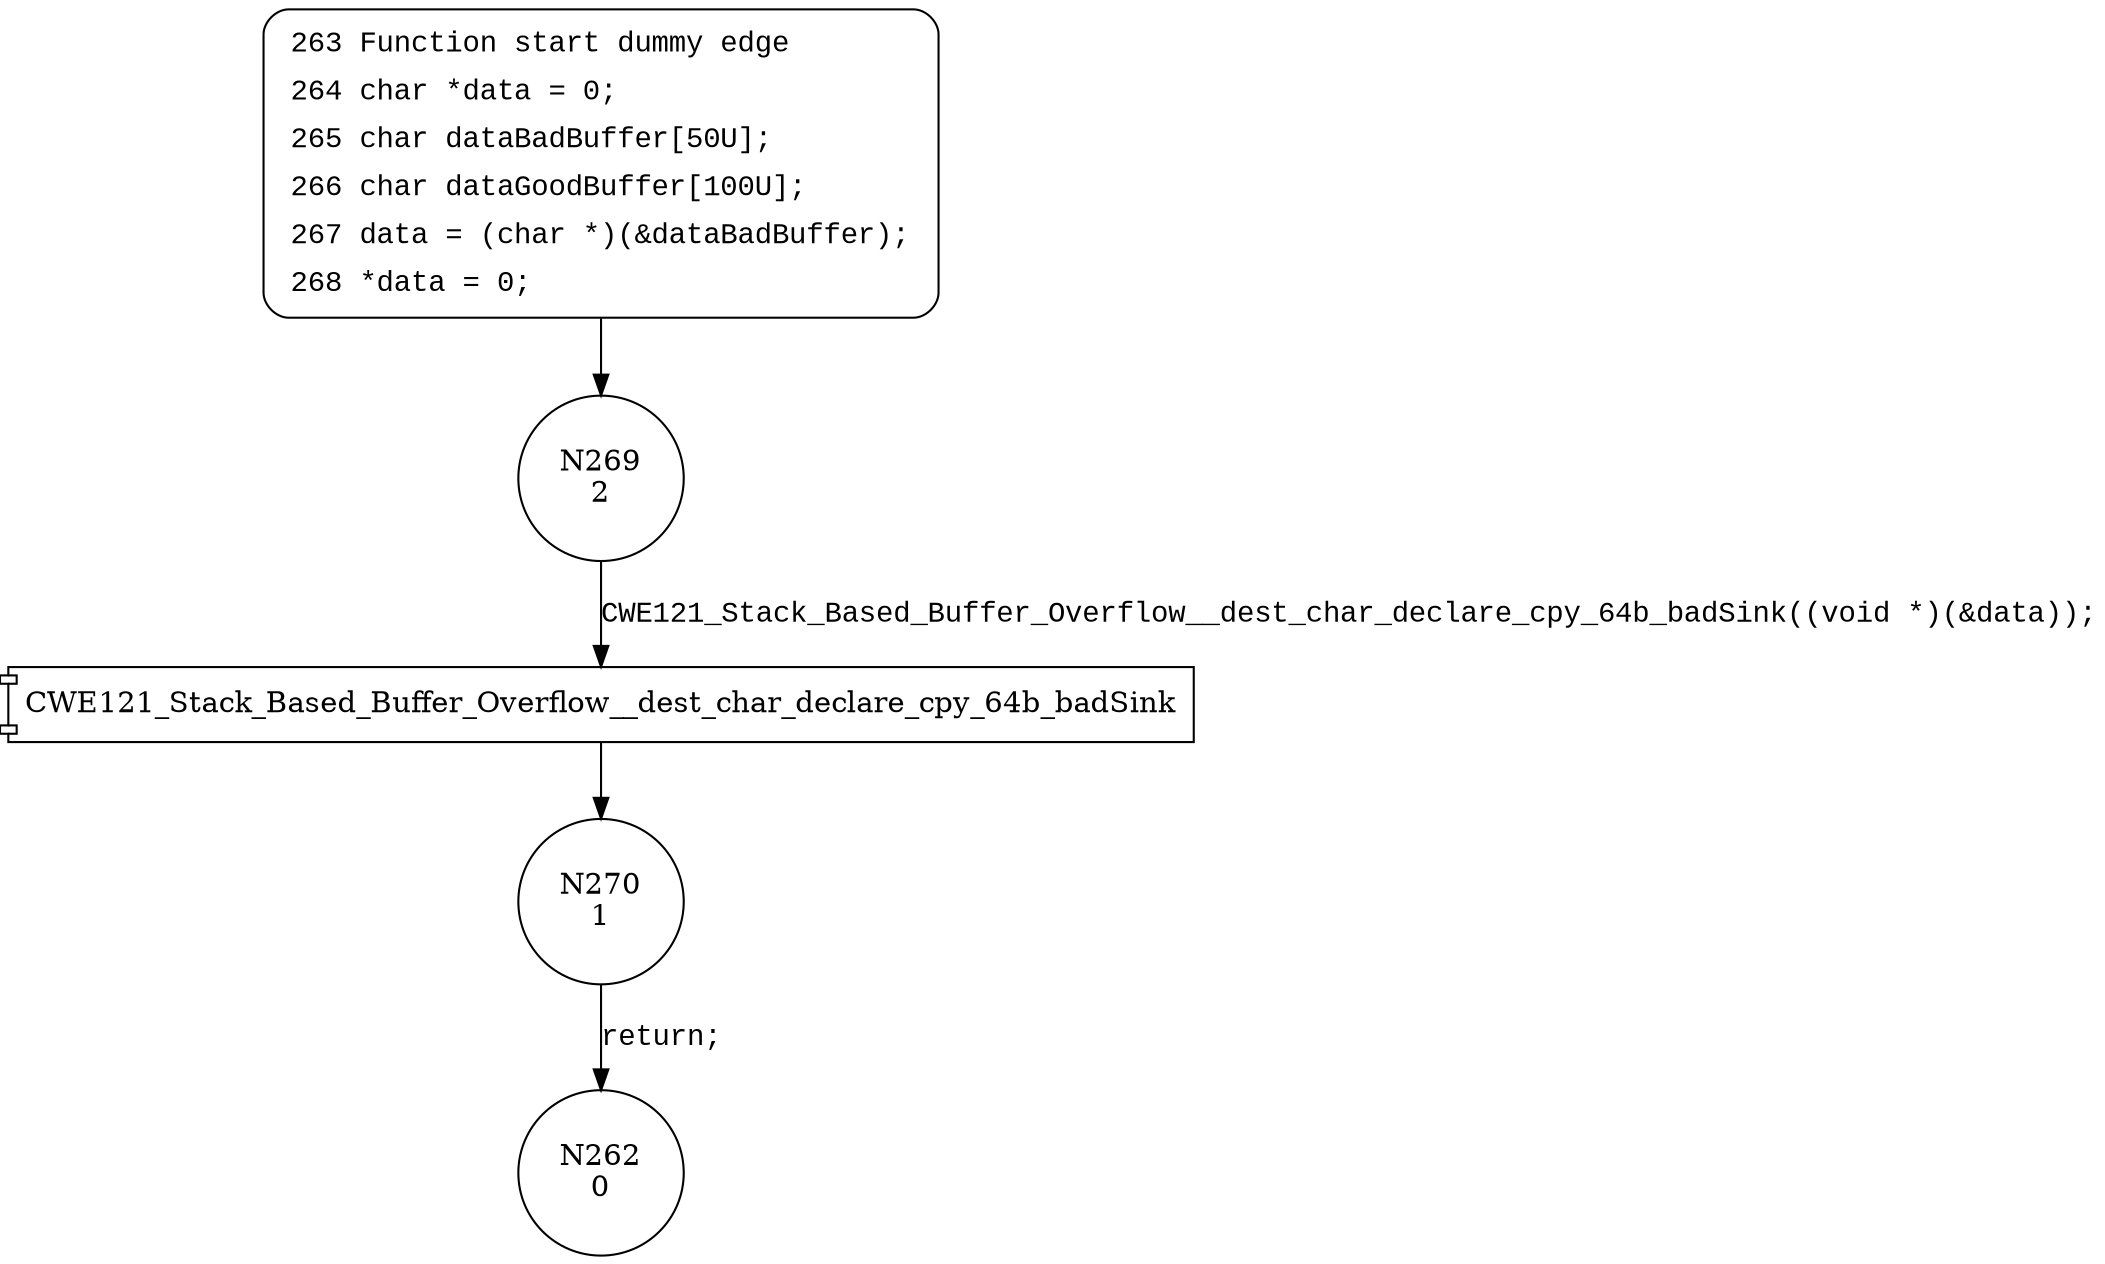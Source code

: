 digraph CWE121_Stack_Based_Buffer_Overflow__dest_char_declare_cpy_64_bad {
269 [shape="circle" label="N269\n2"]
270 [shape="circle" label="N270\n1"]
262 [shape="circle" label="N262\n0"]
263 [style="filled,bold" penwidth="1" fillcolor="white" fontname="Courier New" shape="Mrecord" label=<<table border="0" cellborder="0" cellpadding="3" bgcolor="white"><tr><td align="right">263</td><td align="left">Function start dummy edge</td></tr><tr><td align="right">264</td><td align="left">char *data = 0;</td></tr><tr><td align="right">265</td><td align="left">char dataBadBuffer[50U];</td></tr><tr><td align="right">266</td><td align="left">char dataGoodBuffer[100U];</td></tr><tr><td align="right">267</td><td align="left">data = (char *)(&amp;dataBadBuffer);</td></tr><tr><td align="right">268</td><td align="left">*data = 0;</td></tr></table>>]
263 -> 269[label=""]
100034 [shape="component" label="CWE121_Stack_Based_Buffer_Overflow__dest_char_declare_cpy_64b_badSink"]
269 -> 100034 [label="CWE121_Stack_Based_Buffer_Overflow__dest_char_declare_cpy_64b_badSink((void *)(&data));" fontname="Courier New"]
100034 -> 270 [label="" fontname="Courier New"]
270 -> 262 [label="return;" fontname="Courier New"]
}